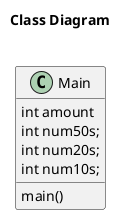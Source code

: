 @startuml

title Class Diagram\n


    class Main {
            int amount
            int num50s;
            int num20s;
            int num10s;

            main()
    }

@enduml
